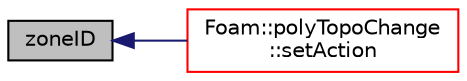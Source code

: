 digraph "zoneID"
{
  bgcolor="transparent";
  edge [fontname="Helvetica",fontsize="10",labelfontname="Helvetica",labelfontsize="10"];
  node [fontname="Helvetica",fontsize="10",shape=record];
  rankdir="LR";
  Node268 [label="zoneID",height=0.2,width=0.4,color="black", fillcolor="grey75", style="filled", fontcolor="black"];
  Node268 -> Node269 [dir="back",color="midnightblue",fontsize="10",style="solid",fontname="Helvetica"];
  Node269 [label="Foam::polyTopoChange\l::setAction",height=0.2,width=0.4,color="red",URL="$a22449.html#a40a23962b792d24f4cb999f5b55aece2",tooltip="For compatibility with polyTopoChange: set topological action. "];
}

